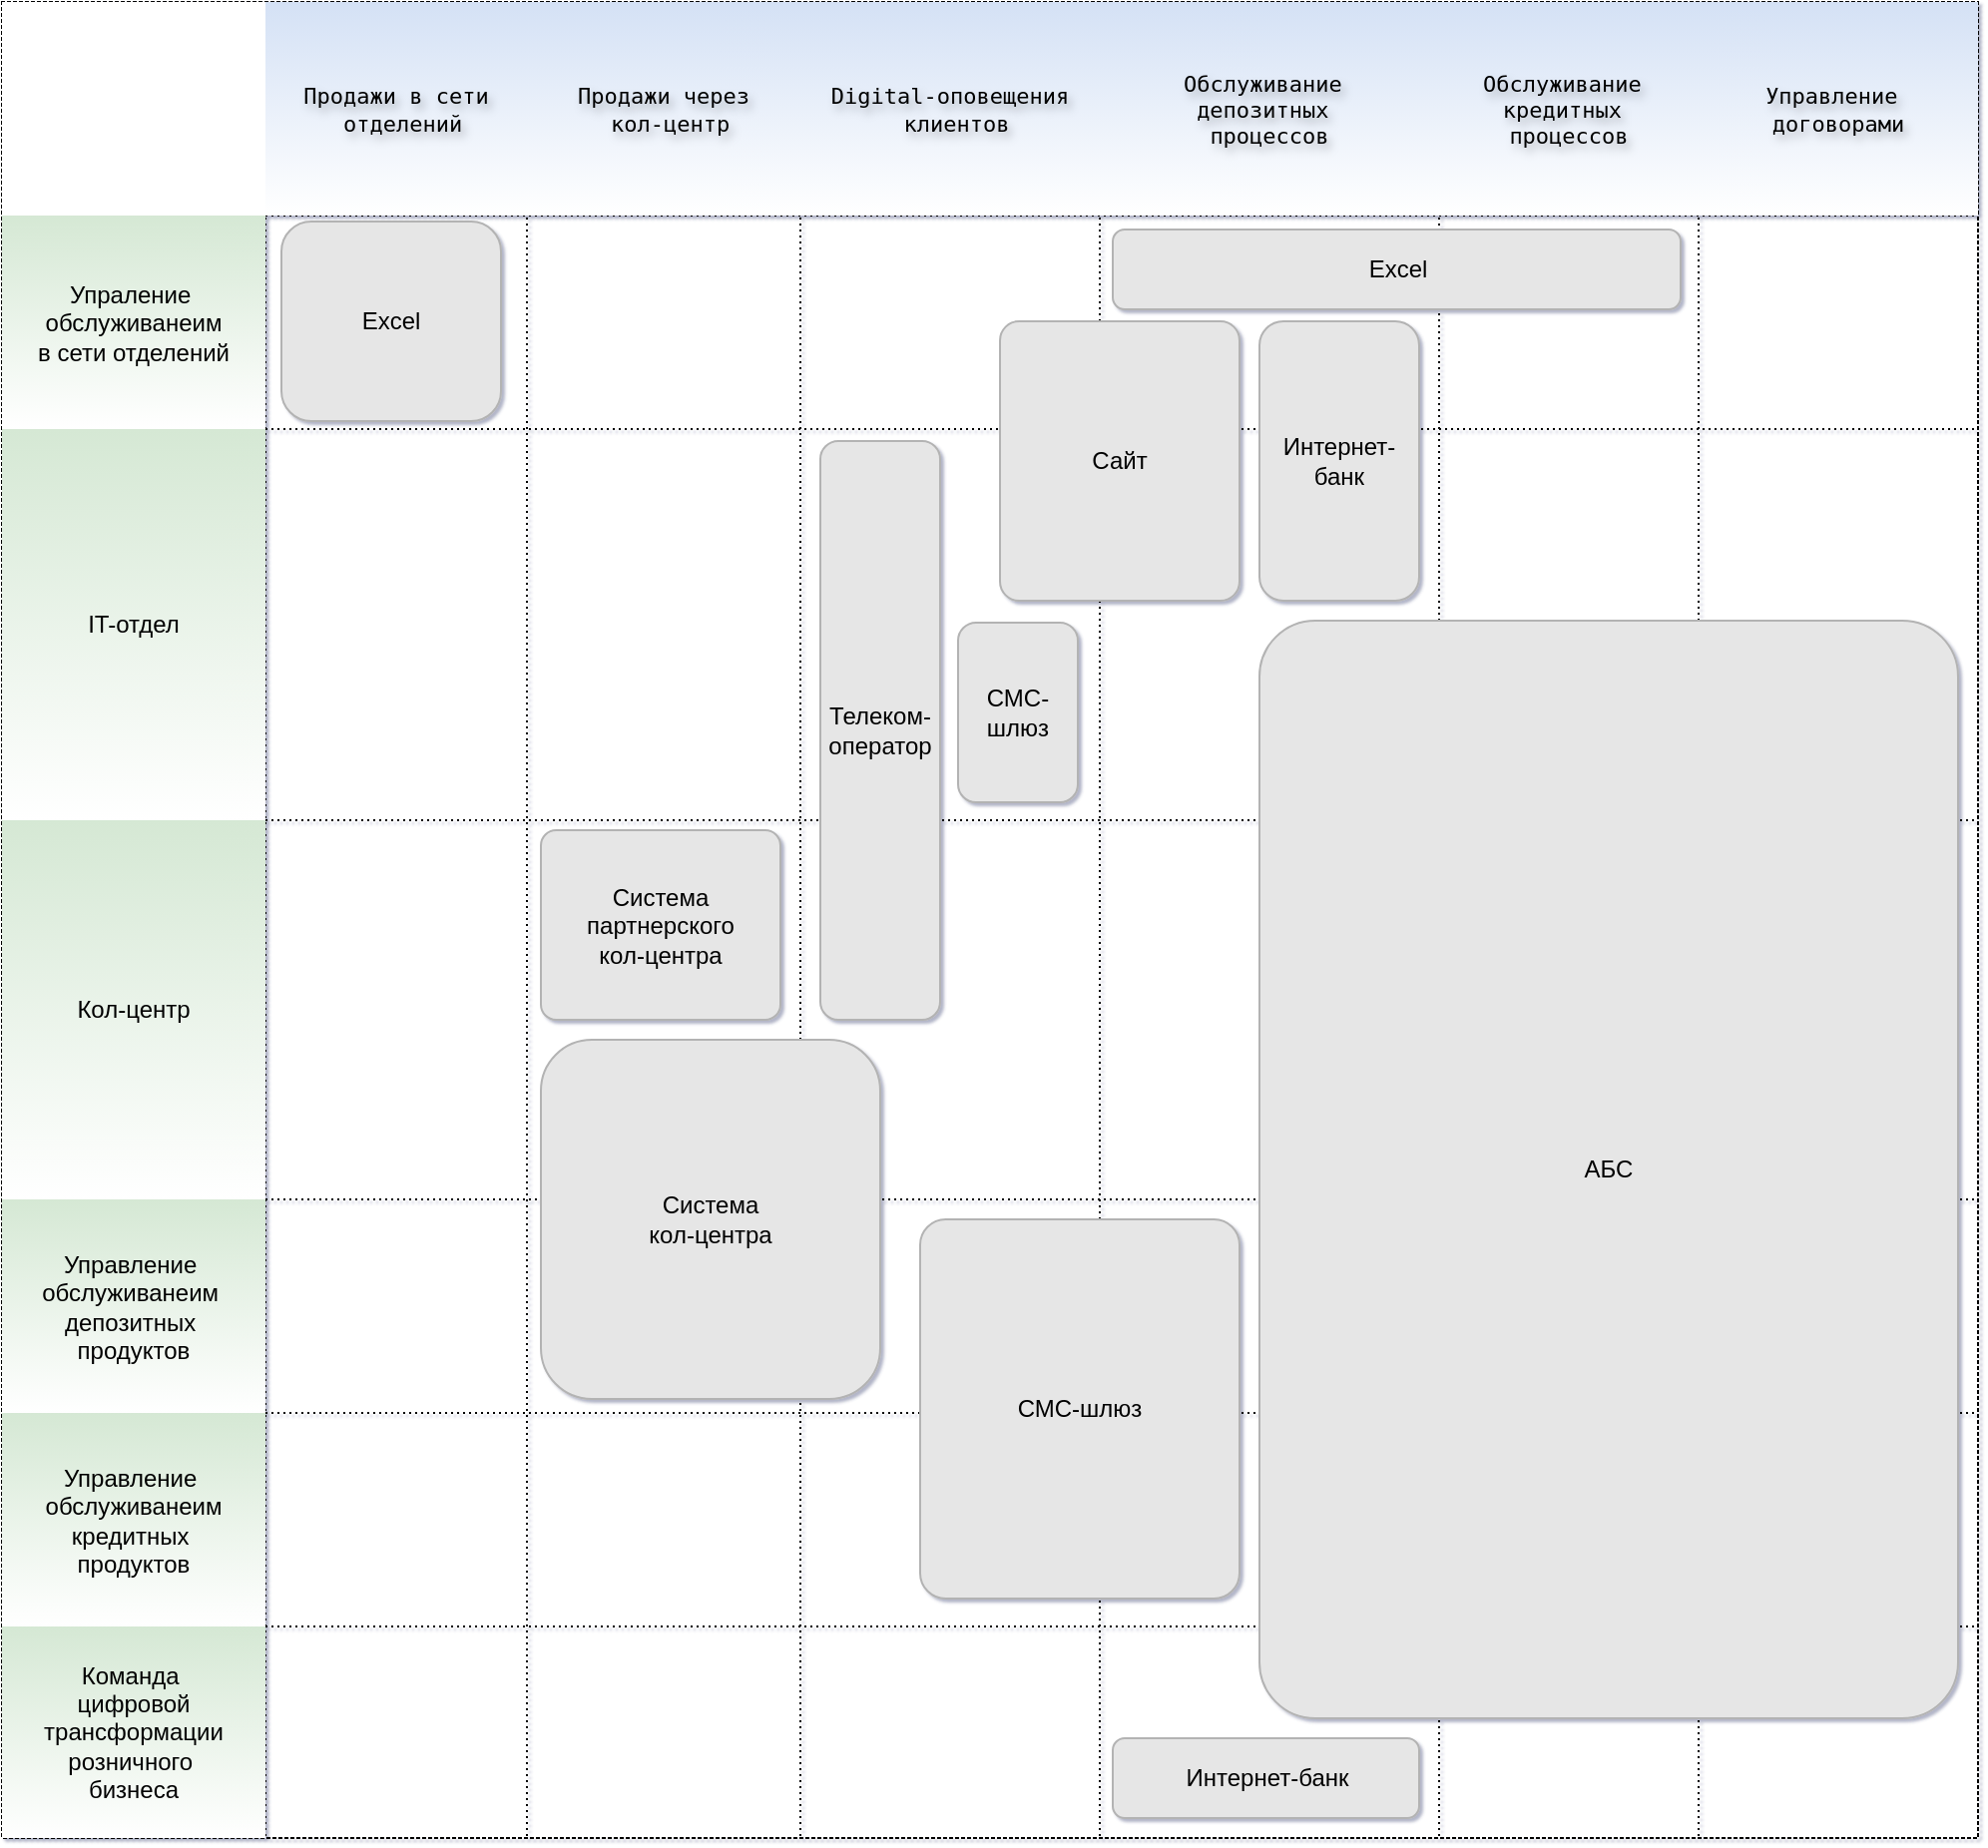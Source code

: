 <mxfile version="25.0.2">
  <diagram id="07fea595-8f29-1299-0266-81d95cde20df" name="Page-1">
    <mxGraphModel dx="1651" dy="1075" grid="1" gridSize="10" guides="1" tooltips="1" connect="1" arrows="1" fold="1" page="1" pageScale="1" pageWidth="1169" pageHeight="827" background="#ffffff" math="0" shadow="1">
      <root>
        <mxCell id="0" />
        <mxCell id="1" parent="0" />
        <mxCell id="INlRNpMojcSo_MdftsWk-314" value="" style="shape=table;startSize=0;container=1;collapsible=0;childLayout=tableLayout;strokeColor=inherit;align=center;verticalAlign=middle;fontFamily=Helvetica;fontSize=11;fontColor=default;fontStyle=0;fillColor=none;gradientColor=#FFFFFF;dashed=1;dashPattern=1 2;textShadow=1;" vertex="1" parent="1">
          <mxGeometry x="70" y="60" width="990" height="920" as="geometry" />
        </mxCell>
        <mxCell id="INlRNpMojcSo_MdftsWk-364" value="" style="shape=tableRow;horizontal=0;startSize=0;swimlaneHead=0;swimlaneBody=0;strokeColor=inherit;top=0;left=0;bottom=0;right=0;collapsible=0;dropTarget=0;fillColor=#D4E1F5;points=[[0,0.5],[1,0.5]];portConstraint=eastwest;align=center;verticalAlign=middle;fontFamily=Helvetica;fontSize=12;fontColor=default;fontStyle=0;gradientColor=#FFFFFF;" vertex="1" parent="INlRNpMojcSo_MdftsWk-314">
          <mxGeometry width="990" height="107" as="geometry" />
        </mxCell>
        <mxCell id="INlRNpMojcSo_MdftsWk-365" value="" style="shape=partialRectangle;html=1;whiteSpace=wrap;connectable=0;strokeColor=inherit;overflow=hidden;fillColor=default;top=0;left=0;bottom=0;right=0;pointerEvents=1;align=center;verticalAlign=middle;fontFamily=Helvetica;fontSize=12;fontColor=default;fontStyle=0;dashed=1;dashPattern=1 2;" vertex="1" parent="INlRNpMojcSo_MdftsWk-364">
          <mxGeometry width="132" height="107" as="geometry">
            <mxRectangle width="132" height="107" as="alternateBounds" />
          </mxGeometry>
        </mxCell>
        <mxCell id="INlRNpMojcSo_MdftsWk-366" value="&lt;div&gt;&lt;pre style=&quot;font-family: &amp;quot;JetBrains Mono Light&amp;quot;, monospace;&quot;&gt;Продажи в сети&lt;br&gt; отделений&lt;/pre&gt;&lt;/div&gt;" style="shape=partialRectangle;html=1;whiteSpace=wrap;connectable=0;strokeColor=default;overflow=hidden;fillColor=none;top=0;left=0;bottom=0;right=0;pointerEvents=1;align=center;verticalAlign=middle;fontFamily=Helvetica;fontSize=11;fontColor=default;fontStyle=0;labelBackgroundColor=none;labelBorderColor=none;textShadow=1;" vertex="1" parent="INlRNpMojcSo_MdftsWk-364">
          <mxGeometry x="132" width="131" height="107" as="geometry">
            <mxRectangle width="131" height="107" as="alternateBounds" />
          </mxGeometry>
        </mxCell>
        <mxCell id="INlRNpMojcSo_MdftsWk-367" value="&lt;div&gt;&lt;pre style=&quot;font-family: &amp;quot;JetBrains Mono Light&amp;quot;, monospace;&quot;&gt;Продажи через&lt;br&gt; кол-центр&lt;/pre&gt;&lt;/div&gt;" style="shape=partialRectangle;html=1;whiteSpace=wrap;connectable=0;strokeColor=default;overflow=hidden;fillColor=none;top=0;left=0;bottom=0;right=0;pointerEvents=1;align=center;verticalAlign=middle;fontFamily=Helvetica;fontSize=11;fontColor=default;fontStyle=0;textShadow=1;labelBorderColor=none;labelBackgroundColor=none;" vertex="1" parent="INlRNpMojcSo_MdftsWk-364">
          <mxGeometry x="263" width="137" height="107" as="geometry">
            <mxRectangle width="137" height="107" as="alternateBounds" />
          </mxGeometry>
        </mxCell>
        <mxCell id="INlRNpMojcSo_MdftsWk-368" value="&lt;div style=&quot;&quot;&gt;&lt;pre style=&quot;font-family: &amp;quot;JetBrains Mono Light&amp;quot;, monospace;&quot;&gt;Digital-оповещения&lt;br&gt; клиентов&lt;/pre&gt;&lt;/div&gt;" style="shape=partialRectangle;html=1;whiteSpace=wrap;connectable=0;strokeColor=default;overflow=hidden;fillColor=none;top=0;left=0;bottom=0;right=0;pointerEvents=1;align=center;verticalAlign=middle;fontFamily=Helvetica;fontSize=11;fontColor=default;fontStyle=0;labelBackgroundColor=none;textShadow=1;" vertex="1" parent="INlRNpMojcSo_MdftsWk-364">
          <mxGeometry x="400" width="150" height="107" as="geometry">
            <mxRectangle width="150" height="107" as="alternateBounds" />
          </mxGeometry>
        </mxCell>
        <mxCell id="INlRNpMojcSo_MdftsWk-369" value="&lt;div&gt;&lt;pre style=&quot;font-family: &amp;quot;JetBrains Mono Light&amp;quot;, monospace;&quot;&gt;Обслуживание &lt;br&gt;депозитных &lt;br&gt;процессов&lt;/pre&gt;&lt;/div&gt;" style="shape=partialRectangle;html=1;whiteSpace=wrap;connectable=0;strokeColor=default;overflow=hidden;fillColor=none;top=0;left=0;bottom=0;right=0;pointerEvents=1;align=center;verticalAlign=middle;fontFamily=Helvetica;fontSize=11;fontColor=default;fontStyle=0;labelBackgroundColor=none;textShadow=1;" vertex="1" parent="INlRNpMojcSo_MdftsWk-364">
          <mxGeometry x="550" width="170" height="107" as="geometry">
            <mxRectangle width="170" height="107" as="alternateBounds" />
          </mxGeometry>
        </mxCell>
        <mxCell id="INlRNpMojcSo_MdftsWk-370" value="&lt;div style=&quot;&quot;&gt;&lt;pre style=&quot;font-family: &amp;quot;JetBrains Mono Light&amp;quot;, monospace;&quot;&gt;Обслуживание &lt;br&gt;кредитных &lt;br&gt;процессов&lt;/pre&gt;&lt;/div&gt;" style="shape=partialRectangle;html=1;whiteSpace=wrap;connectable=0;strokeColor=default;overflow=hidden;fillColor=none;top=0;left=0;bottom=0;right=0;pointerEvents=1;align=center;verticalAlign=middle;fontFamily=Helvetica;fontSize=11;fontColor=default;fontStyle=0;textShadow=1;labelBackgroundColor=none;" vertex="1" parent="INlRNpMojcSo_MdftsWk-364">
          <mxGeometry x="720" width="130" height="107" as="geometry">
            <mxRectangle width="130" height="107" as="alternateBounds" />
          </mxGeometry>
        </mxCell>
        <mxCell id="INlRNpMojcSo_MdftsWk-372" value="&lt;div style=&quot;&quot;&gt;&lt;pre style=&quot;font-family: &amp;quot;JetBrains Mono Light&amp;quot;, monospace;&quot;&gt;Управление &lt;br&gt;договорами&lt;/pre&gt;&lt;/div&gt;" style="shape=partialRectangle;html=1;whiteSpace=wrap;connectable=0;strokeColor=default;overflow=hidden;fillColor=none;top=0;left=0;bottom=0;right=0;pointerEvents=1;align=center;verticalAlign=middle;fontFamily=Helvetica;fontSize=11;fontColor=default;fontStyle=0;textShadow=1;labelBackgroundColor=none;" vertex="1" parent="INlRNpMojcSo_MdftsWk-364">
          <mxGeometry x="850" width="140" height="107" as="geometry">
            <mxRectangle width="140" height="107" as="alternateBounds" />
          </mxGeometry>
        </mxCell>
        <mxCell id="INlRNpMojcSo_MdftsWk-357" value="" style="shape=tableRow;horizontal=0;startSize=0;swimlaneHead=0;swimlaneBody=0;strokeColor=inherit;top=0;left=0;bottom=0;right=0;collapsible=0;dropTarget=0;fillColor=none;points=[[0,0.5],[1,0.5]];portConstraint=eastwest;align=center;verticalAlign=middle;fontFamily=Helvetica;fontSize=12;fontColor=default;fontStyle=0;" vertex="1" parent="INlRNpMojcSo_MdftsWk-314">
          <mxGeometry y="107" width="990" height="107" as="geometry" />
        </mxCell>
        <mxCell id="INlRNpMojcSo_MdftsWk-358" value="Упраление&amp;nbsp;&lt;br&gt;обслуживанеим&lt;br&gt;в сети отделений" style="shape=partialRectangle;html=1;whiteSpace=wrap;connectable=0;strokeColor=inherit;overflow=hidden;fillColor=#D5E8D4;top=0;left=0;bottom=0;right=0;pointerEvents=1;align=center;verticalAlign=middle;fontFamily=Helvetica;fontSize=12;fontColor=default;fontStyle=0;dashed=1;dashPattern=1 2;gradientColor=#FFFFFF;" vertex="1" parent="INlRNpMojcSo_MdftsWk-357">
          <mxGeometry width="132" height="107" as="geometry">
            <mxRectangle width="132" height="107" as="alternateBounds" />
          </mxGeometry>
        </mxCell>
        <mxCell id="INlRNpMojcSo_MdftsWk-359" value="" style="shape=partialRectangle;html=1;whiteSpace=wrap;connectable=0;strokeColor=inherit;overflow=hidden;fillColor=none;top=0;left=0;bottom=0;right=0;pointerEvents=1;align=center;verticalAlign=middle;fontFamily=Helvetica;fontSize=12;fontColor=default;fontStyle=0;dashed=1;dashPattern=1 2;" vertex="1" parent="INlRNpMojcSo_MdftsWk-357">
          <mxGeometry x="132" width="131" height="107" as="geometry">
            <mxRectangle width="131" height="107" as="alternateBounds" />
          </mxGeometry>
        </mxCell>
        <mxCell id="INlRNpMojcSo_MdftsWk-360" value="" style="shape=partialRectangle;html=1;whiteSpace=wrap;connectable=0;strokeColor=inherit;overflow=hidden;fillColor=none;top=0;left=0;bottom=0;right=0;pointerEvents=1;align=center;verticalAlign=middle;fontFamily=Helvetica;fontSize=12;fontColor=default;fontStyle=0;dashed=1;dashPattern=1 2;" vertex="1" parent="INlRNpMojcSo_MdftsWk-357">
          <mxGeometry x="263" width="137" height="107" as="geometry">
            <mxRectangle width="137" height="107" as="alternateBounds" />
          </mxGeometry>
        </mxCell>
        <mxCell id="INlRNpMojcSo_MdftsWk-361" value="" style="shape=partialRectangle;html=1;whiteSpace=wrap;connectable=0;strokeColor=inherit;overflow=hidden;fillColor=none;top=0;left=0;bottom=0;right=0;pointerEvents=1;align=center;verticalAlign=middle;fontFamily=Helvetica;fontSize=12;fontColor=default;fontStyle=0;dashed=1;dashPattern=1 2;" vertex="1" parent="INlRNpMojcSo_MdftsWk-357">
          <mxGeometry x="400" width="150" height="107" as="geometry">
            <mxRectangle width="150" height="107" as="alternateBounds" />
          </mxGeometry>
        </mxCell>
        <mxCell id="INlRNpMojcSo_MdftsWk-362" value="" style="shape=partialRectangle;html=1;whiteSpace=wrap;connectable=0;strokeColor=inherit;overflow=hidden;fillColor=none;top=0;left=0;bottom=0;right=0;pointerEvents=1;align=center;verticalAlign=middle;fontFamily=Helvetica;fontSize=12;fontColor=default;fontStyle=0;dashed=1;dashPattern=1 2;" vertex="1" parent="INlRNpMojcSo_MdftsWk-357">
          <mxGeometry x="550" width="170" height="107" as="geometry">
            <mxRectangle width="170" height="107" as="alternateBounds" />
          </mxGeometry>
        </mxCell>
        <mxCell id="INlRNpMojcSo_MdftsWk-363" value="" style="shape=partialRectangle;html=1;whiteSpace=wrap;connectable=0;strokeColor=inherit;overflow=hidden;fillColor=none;top=0;left=0;bottom=0;right=0;pointerEvents=1;align=center;verticalAlign=middle;fontFamily=Helvetica;fontSize=12;fontColor=default;fontStyle=0;dashed=1;dashPattern=1 2;" vertex="1" parent="INlRNpMojcSo_MdftsWk-357">
          <mxGeometry x="720" width="130" height="107" as="geometry">
            <mxRectangle width="130" height="107" as="alternateBounds" />
          </mxGeometry>
        </mxCell>
        <mxCell id="INlRNpMojcSo_MdftsWk-373" style="shape=partialRectangle;html=1;whiteSpace=wrap;connectable=0;strokeColor=inherit;overflow=hidden;fillColor=none;top=0;left=0;bottom=0;right=0;pointerEvents=1;align=center;verticalAlign=middle;fontFamily=Helvetica;fontSize=12;fontColor=default;fontStyle=0;dashed=1;dashPattern=1 2;" vertex="1" parent="INlRNpMojcSo_MdftsWk-357">
          <mxGeometry x="850" width="140" height="107" as="geometry">
            <mxRectangle width="140" height="107" as="alternateBounds" />
          </mxGeometry>
        </mxCell>
        <mxCell id="INlRNpMojcSo_MdftsWk-315" value="" style="shape=tableRow;horizontal=0;startSize=0;swimlaneHead=0;swimlaneBody=0;strokeColor=inherit;top=0;left=0;bottom=0;right=0;collapsible=0;dropTarget=0;fillColor=none;points=[[0,0.5],[1,0.5]];portConstraint=eastwest;align=center;verticalAlign=middle;fontFamily=Helvetica;fontSize=12;fontColor=default;fontStyle=0;dashed=1;dashPattern=1 2;" vertex="1" parent="INlRNpMojcSo_MdftsWk-314">
          <mxGeometry y="214" width="990" height="196" as="geometry" />
        </mxCell>
        <mxCell id="INlRNpMojcSo_MdftsWk-316" value="IT-отдел" style="shape=partialRectangle;html=1;whiteSpace=wrap;connectable=0;strokeColor=inherit;overflow=hidden;fillColor=#D5E8D4;top=0;left=0;bottom=0;right=0;pointerEvents=1;align=center;verticalAlign=middle;fontFamily=Helvetica;fontSize=12;fontColor=default;fontStyle=0;dashed=1;dashPattern=1 2;gradientColor=#FFFFFF;" vertex="1" parent="INlRNpMojcSo_MdftsWk-315">
          <mxGeometry width="132" height="196" as="geometry">
            <mxRectangle width="132" height="196" as="alternateBounds" />
          </mxGeometry>
        </mxCell>
        <mxCell id="INlRNpMojcSo_MdftsWk-317" value="" style="shape=partialRectangle;html=1;whiteSpace=wrap;connectable=0;strokeColor=inherit;overflow=hidden;fillColor=none;top=0;left=0;bottom=0;right=0;pointerEvents=1;align=center;verticalAlign=middle;fontFamily=Helvetica;fontSize=12;fontColor=default;fontStyle=0;dashed=1;dashPattern=1 2;" vertex="1" parent="INlRNpMojcSo_MdftsWk-315">
          <mxGeometry x="132" width="131" height="196" as="geometry">
            <mxRectangle width="131" height="196" as="alternateBounds" />
          </mxGeometry>
        </mxCell>
        <mxCell id="INlRNpMojcSo_MdftsWk-318" value="" style="shape=partialRectangle;html=1;whiteSpace=wrap;connectable=0;strokeColor=inherit;overflow=hidden;fillColor=none;top=0;left=0;bottom=0;right=0;pointerEvents=1;align=center;verticalAlign=middle;fontFamily=Helvetica;fontSize=12;fontColor=default;fontStyle=0;dashed=1;dashPattern=1 2;" vertex="1" parent="INlRNpMojcSo_MdftsWk-315">
          <mxGeometry x="263" width="137" height="196" as="geometry">
            <mxRectangle width="137" height="196" as="alternateBounds" />
          </mxGeometry>
        </mxCell>
        <mxCell id="INlRNpMojcSo_MdftsWk-319" value="" style="shape=partialRectangle;html=1;whiteSpace=wrap;connectable=0;strokeColor=inherit;overflow=hidden;fillColor=none;top=0;left=0;bottom=0;right=0;pointerEvents=1;align=center;verticalAlign=middle;fontFamily=Helvetica;fontSize=12;fontColor=default;fontStyle=0;dashed=1;dashPattern=1 2;" vertex="1" parent="INlRNpMojcSo_MdftsWk-315">
          <mxGeometry x="400" width="150" height="196" as="geometry">
            <mxRectangle width="150" height="196" as="alternateBounds" />
          </mxGeometry>
        </mxCell>
        <mxCell id="INlRNpMojcSo_MdftsWk-320" value="" style="shape=partialRectangle;html=1;whiteSpace=wrap;connectable=0;strokeColor=inherit;overflow=hidden;fillColor=none;top=0;left=0;bottom=0;right=0;pointerEvents=1;align=center;verticalAlign=middle;fontFamily=Helvetica;fontSize=12;fontColor=default;fontStyle=0;dashed=1;dashPattern=1 2;" vertex="1" parent="INlRNpMojcSo_MdftsWk-315">
          <mxGeometry x="550" width="170" height="196" as="geometry">
            <mxRectangle width="170" height="196" as="alternateBounds" />
          </mxGeometry>
        </mxCell>
        <mxCell id="INlRNpMojcSo_MdftsWk-321" value="" style="shape=partialRectangle;html=1;whiteSpace=wrap;connectable=0;strokeColor=inherit;overflow=hidden;fillColor=none;top=0;left=0;bottom=0;right=0;pointerEvents=1;align=center;verticalAlign=middle;fontFamily=Helvetica;fontSize=12;fontColor=default;fontStyle=0;dashed=1;dashPattern=1 2;" vertex="1" parent="INlRNpMojcSo_MdftsWk-315">
          <mxGeometry x="720" width="130" height="196" as="geometry">
            <mxRectangle width="130" height="196" as="alternateBounds" />
          </mxGeometry>
        </mxCell>
        <mxCell id="INlRNpMojcSo_MdftsWk-374" style="shape=partialRectangle;html=1;whiteSpace=wrap;connectable=0;strokeColor=inherit;overflow=hidden;fillColor=none;top=0;left=0;bottom=0;right=0;pointerEvents=1;align=center;verticalAlign=middle;fontFamily=Helvetica;fontSize=12;fontColor=default;fontStyle=0;dashed=1;dashPattern=1 2;" vertex="1" parent="INlRNpMojcSo_MdftsWk-315">
          <mxGeometry x="850" width="140" height="196" as="geometry">
            <mxRectangle width="140" height="196" as="alternateBounds" />
          </mxGeometry>
        </mxCell>
        <mxCell id="INlRNpMojcSo_MdftsWk-322" value="" style="shape=tableRow;horizontal=0;startSize=0;swimlaneHead=0;swimlaneBody=0;strokeColor=inherit;top=0;left=0;bottom=0;right=0;collapsible=0;dropTarget=0;fillColor=none;points=[[0,0.5],[1,0.5]];portConstraint=eastwest;align=center;verticalAlign=middle;fontFamily=Helvetica;fontSize=12;fontColor=default;fontStyle=0;dashed=1;dashPattern=1 2;" vertex="1" parent="INlRNpMojcSo_MdftsWk-314">
          <mxGeometry y="410" width="990" height="190" as="geometry" />
        </mxCell>
        <mxCell id="INlRNpMojcSo_MdftsWk-323" value="Кол-центр" style="shape=partialRectangle;html=1;whiteSpace=wrap;connectable=0;strokeColor=inherit;overflow=hidden;fillColor=#D5E8D4;top=0;left=0;bottom=0;right=0;pointerEvents=1;align=center;verticalAlign=middle;fontFamily=Helvetica;fontSize=12;fontColor=default;fontStyle=0;dashed=1;dashPattern=1 2;gradientColor=#FFFFFF;" vertex="1" parent="INlRNpMojcSo_MdftsWk-322">
          <mxGeometry width="132" height="190" as="geometry">
            <mxRectangle width="132" height="190" as="alternateBounds" />
          </mxGeometry>
        </mxCell>
        <mxCell id="INlRNpMojcSo_MdftsWk-324" value="" style="shape=partialRectangle;html=1;whiteSpace=wrap;connectable=0;strokeColor=inherit;overflow=hidden;fillColor=none;top=0;left=0;bottom=0;right=0;pointerEvents=1;align=center;verticalAlign=middle;fontFamily=Helvetica;fontSize=12;fontColor=default;fontStyle=0;dashed=1;dashPattern=1 2;" vertex="1" parent="INlRNpMojcSo_MdftsWk-322">
          <mxGeometry x="132" width="131" height="190" as="geometry">
            <mxRectangle width="131" height="190" as="alternateBounds" />
          </mxGeometry>
        </mxCell>
        <mxCell id="INlRNpMojcSo_MdftsWk-325" value="" style="shape=partialRectangle;html=1;whiteSpace=wrap;connectable=0;strokeColor=inherit;overflow=hidden;fillColor=none;top=0;left=0;bottom=0;right=0;pointerEvents=1;align=center;verticalAlign=middle;fontFamily=Helvetica;fontSize=12;fontColor=default;fontStyle=0;dashed=1;dashPattern=1 2;" vertex="1" parent="INlRNpMojcSo_MdftsWk-322">
          <mxGeometry x="263" width="137" height="190" as="geometry">
            <mxRectangle width="137" height="190" as="alternateBounds" />
          </mxGeometry>
        </mxCell>
        <mxCell id="INlRNpMojcSo_MdftsWk-326" value="" style="shape=partialRectangle;html=1;whiteSpace=wrap;connectable=0;strokeColor=inherit;overflow=hidden;fillColor=none;top=0;left=0;bottom=0;right=0;pointerEvents=1;align=center;verticalAlign=middle;fontFamily=Helvetica;fontSize=12;fontColor=default;fontStyle=0;dashed=1;dashPattern=1 2;" vertex="1" parent="INlRNpMojcSo_MdftsWk-322">
          <mxGeometry x="400" width="150" height="190" as="geometry">
            <mxRectangle width="150" height="190" as="alternateBounds" />
          </mxGeometry>
        </mxCell>
        <mxCell id="INlRNpMojcSo_MdftsWk-327" value="" style="shape=partialRectangle;html=1;whiteSpace=wrap;connectable=0;strokeColor=inherit;overflow=hidden;fillColor=none;top=0;left=0;bottom=0;right=0;pointerEvents=1;align=center;verticalAlign=middle;fontFamily=Helvetica;fontSize=12;fontColor=default;fontStyle=0;dashed=1;dashPattern=1 2;" vertex="1" parent="INlRNpMojcSo_MdftsWk-322">
          <mxGeometry x="550" width="170" height="190" as="geometry">
            <mxRectangle width="170" height="190" as="alternateBounds" />
          </mxGeometry>
        </mxCell>
        <mxCell id="INlRNpMojcSo_MdftsWk-328" value="" style="shape=partialRectangle;html=1;whiteSpace=wrap;connectable=0;strokeColor=inherit;overflow=hidden;fillColor=none;top=0;left=0;bottom=0;right=0;pointerEvents=1;align=center;verticalAlign=middle;fontFamily=Helvetica;fontSize=12;fontColor=default;fontStyle=0;dashed=1;dashPattern=1 2;" vertex="1" parent="INlRNpMojcSo_MdftsWk-322">
          <mxGeometry x="720" width="130" height="190" as="geometry">
            <mxRectangle width="130" height="190" as="alternateBounds" />
          </mxGeometry>
        </mxCell>
        <mxCell id="INlRNpMojcSo_MdftsWk-375" style="shape=partialRectangle;html=1;whiteSpace=wrap;connectable=0;strokeColor=inherit;overflow=hidden;fillColor=none;top=0;left=0;bottom=0;right=0;pointerEvents=1;align=center;verticalAlign=middle;fontFamily=Helvetica;fontSize=12;fontColor=default;fontStyle=0;dashed=1;dashPattern=1 2;" vertex="1" parent="INlRNpMojcSo_MdftsWk-322">
          <mxGeometry x="850" width="140" height="190" as="geometry">
            <mxRectangle width="140" height="190" as="alternateBounds" />
          </mxGeometry>
        </mxCell>
        <mxCell id="INlRNpMojcSo_MdftsWk-329" value="" style="shape=tableRow;horizontal=0;startSize=0;swimlaneHead=0;swimlaneBody=0;strokeColor=inherit;top=0;left=0;bottom=0;right=0;collapsible=0;dropTarget=0;fillColor=none;points=[[0,0.5],[1,0.5]];portConstraint=eastwest;align=center;verticalAlign=middle;fontFamily=Helvetica;fontSize=12;fontColor=default;fontStyle=0;dashed=1;dashPattern=1 2;" vertex="1" parent="INlRNpMojcSo_MdftsWk-314">
          <mxGeometry y="600" width="990" height="107" as="geometry" />
        </mxCell>
        <mxCell id="INlRNpMojcSo_MdftsWk-330" value="Управление&amp;nbsp;&lt;br&gt;обслуживанеим&amp;nbsp;&lt;br&gt;депозитных&amp;nbsp;&lt;br&gt;продуктов" style="shape=partialRectangle;html=1;whiteSpace=wrap;connectable=0;strokeColor=inherit;overflow=hidden;fillColor=#D5E8D4;top=0;left=0;bottom=0;right=0;pointerEvents=1;align=center;verticalAlign=middle;fontFamily=Helvetica;fontSize=12;fontColor=default;fontStyle=0;dashed=1;dashPattern=1 2;gradientColor=#FFFFFF;" vertex="1" parent="INlRNpMojcSo_MdftsWk-329">
          <mxGeometry width="132" height="107" as="geometry">
            <mxRectangle width="132" height="107" as="alternateBounds" />
          </mxGeometry>
        </mxCell>
        <mxCell id="INlRNpMojcSo_MdftsWk-331" value="" style="shape=partialRectangle;html=1;whiteSpace=wrap;connectable=0;strokeColor=inherit;overflow=hidden;fillColor=none;top=0;left=0;bottom=0;right=0;pointerEvents=1;align=center;verticalAlign=middle;fontFamily=Helvetica;fontSize=12;fontColor=default;fontStyle=0;dashed=1;dashPattern=1 2;" vertex="1" parent="INlRNpMojcSo_MdftsWk-329">
          <mxGeometry x="132" width="131" height="107" as="geometry">
            <mxRectangle width="131" height="107" as="alternateBounds" />
          </mxGeometry>
        </mxCell>
        <mxCell id="INlRNpMojcSo_MdftsWk-332" value="" style="shape=partialRectangle;html=1;whiteSpace=wrap;connectable=0;strokeColor=inherit;overflow=hidden;fillColor=none;top=0;left=0;bottom=0;right=0;pointerEvents=1;align=center;verticalAlign=middle;fontFamily=Helvetica;fontSize=12;fontColor=default;fontStyle=0;dashed=1;dashPattern=1 2;" vertex="1" parent="INlRNpMojcSo_MdftsWk-329">
          <mxGeometry x="263" width="137" height="107" as="geometry">
            <mxRectangle width="137" height="107" as="alternateBounds" />
          </mxGeometry>
        </mxCell>
        <mxCell id="INlRNpMojcSo_MdftsWk-333" value="" style="shape=partialRectangle;html=1;whiteSpace=wrap;connectable=0;strokeColor=inherit;overflow=hidden;fillColor=none;top=0;left=0;bottom=0;right=0;pointerEvents=1;align=center;verticalAlign=middle;fontFamily=Helvetica;fontSize=12;fontColor=default;fontStyle=0;dashed=1;dashPattern=1 2;" vertex="1" parent="INlRNpMojcSo_MdftsWk-329">
          <mxGeometry x="400" width="150" height="107" as="geometry">
            <mxRectangle width="150" height="107" as="alternateBounds" />
          </mxGeometry>
        </mxCell>
        <mxCell id="INlRNpMojcSo_MdftsWk-334" value="" style="shape=partialRectangle;html=1;whiteSpace=wrap;connectable=0;strokeColor=inherit;overflow=hidden;fillColor=none;top=0;left=0;bottom=0;right=0;pointerEvents=1;align=center;verticalAlign=middle;fontFamily=Helvetica;fontSize=12;fontColor=default;fontStyle=0;dashed=1;dashPattern=1 2;" vertex="1" parent="INlRNpMojcSo_MdftsWk-329">
          <mxGeometry x="550" width="170" height="107" as="geometry">
            <mxRectangle width="170" height="107" as="alternateBounds" />
          </mxGeometry>
        </mxCell>
        <mxCell id="INlRNpMojcSo_MdftsWk-335" value="" style="shape=partialRectangle;html=1;whiteSpace=wrap;connectable=0;strokeColor=inherit;overflow=hidden;fillColor=none;top=0;left=0;bottom=0;right=0;pointerEvents=1;align=center;verticalAlign=middle;fontFamily=Helvetica;fontSize=12;fontColor=default;fontStyle=0;dashed=1;dashPattern=1 2;" vertex="1" parent="INlRNpMojcSo_MdftsWk-329">
          <mxGeometry x="720" width="130" height="107" as="geometry">
            <mxRectangle width="130" height="107" as="alternateBounds" />
          </mxGeometry>
        </mxCell>
        <mxCell id="INlRNpMojcSo_MdftsWk-376" style="shape=partialRectangle;html=1;whiteSpace=wrap;connectable=0;strokeColor=inherit;overflow=hidden;fillColor=none;top=0;left=0;bottom=0;right=0;pointerEvents=1;align=center;verticalAlign=middle;fontFamily=Helvetica;fontSize=12;fontColor=default;fontStyle=0;dashed=1;dashPattern=1 2;" vertex="1" parent="INlRNpMojcSo_MdftsWk-329">
          <mxGeometry x="850" width="140" height="107" as="geometry">
            <mxRectangle width="140" height="107" as="alternateBounds" />
          </mxGeometry>
        </mxCell>
        <mxCell id="INlRNpMojcSo_MdftsWk-336" value="" style="shape=tableRow;horizontal=0;startSize=0;swimlaneHead=0;swimlaneBody=0;strokeColor=inherit;top=0;left=0;bottom=0;right=0;collapsible=0;dropTarget=0;fillColor=none;points=[[0,0.5],[1,0.5]];portConstraint=eastwest;align=center;verticalAlign=middle;fontFamily=Helvetica;fontSize=12;fontColor=default;fontStyle=0;dashed=1;dashPattern=1 2;" vertex="1" parent="INlRNpMojcSo_MdftsWk-314">
          <mxGeometry y="707" width="990" height="107" as="geometry" />
        </mxCell>
        <mxCell id="INlRNpMojcSo_MdftsWk-337" value="Управление&amp;nbsp;&lt;br&gt;обслуживанеим&lt;br&gt;кредитных&amp;nbsp;&lt;br&gt;продуктов" style="shape=partialRectangle;html=1;whiteSpace=wrap;connectable=0;strokeColor=inherit;overflow=hidden;fillColor=#D5E8D4;top=0;left=0;bottom=0;right=0;pointerEvents=1;align=center;verticalAlign=middle;fontFamily=Helvetica;fontSize=12;fontColor=default;fontStyle=0;dashed=1;dashPattern=1 2;gradientColor=#FFFFFF;" vertex="1" parent="INlRNpMojcSo_MdftsWk-336">
          <mxGeometry width="132" height="107" as="geometry">
            <mxRectangle width="132" height="107" as="alternateBounds" />
          </mxGeometry>
        </mxCell>
        <mxCell id="INlRNpMojcSo_MdftsWk-338" value="" style="shape=partialRectangle;html=1;whiteSpace=wrap;connectable=0;strokeColor=inherit;overflow=hidden;fillColor=none;top=0;left=0;bottom=0;right=0;pointerEvents=1;align=center;verticalAlign=middle;fontFamily=Helvetica;fontSize=12;fontColor=default;fontStyle=0;dashed=1;dashPattern=1 2;" vertex="1" parent="INlRNpMojcSo_MdftsWk-336">
          <mxGeometry x="132" width="131" height="107" as="geometry">
            <mxRectangle width="131" height="107" as="alternateBounds" />
          </mxGeometry>
        </mxCell>
        <mxCell id="INlRNpMojcSo_MdftsWk-339" value="" style="shape=partialRectangle;html=1;whiteSpace=wrap;connectable=0;strokeColor=inherit;overflow=hidden;fillColor=none;top=0;left=0;bottom=0;right=0;pointerEvents=1;align=center;verticalAlign=middle;fontFamily=Helvetica;fontSize=12;fontColor=default;fontStyle=0;dashed=1;dashPattern=1 2;" vertex="1" parent="INlRNpMojcSo_MdftsWk-336">
          <mxGeometry x="263" width="137" height="107" as="geometry">
            <mxRectangle width="137" height="107" as="alternateBounds" />
          </mxGeometry>
        </mxCell>
        <mxCell id="INlRNpMojcSo_MdftsWk-340" value="" style="shape=partialRectangle;html=1;whiteSpace=wrap;connectable=0;strokeColor=inherit;overflow=hidden;fillColor=none;top=0;left=0;bottom=0;right=0;pointerEvents=1;align=center;verticalAlign=middle;fontFamily=Helvetica;fontSize=12;fontColor=default;fontStyle=0;dashed=1;dashPattern=1 2;" vertex="1" parent="INlRNpMojcSo_MdftsWk-336">
          <mxGeometry x="400" width="150" height="107" as="geometry">
            <mxRectangle width="150" height="107" as="alternateBounds" />
          </mxGeometry>
        </mxCell>
        <mxCell id="INlRNpMojcSo_MdftsWk-341" value="" style="shape=partialRectangle;html=1;whiteSpace=wrap;connectable=0;strokeColor=inherit;overflow=hidden;fillColor=none;top=0;left=0;bottom=0;right=0;pointerEvents=1;align=center;verticalAlign=middle;fontFamily=Helvetica;fontSize=12;fontColor=default;fontStyle=0;dashed=1;dashPattern=1 2;" vertex="1" parent="INlRNpMojcSo_MdftsWk-336">
          <mxGeometry x="550" width="170" height="107" as="geometry">
            <mxRectangle width="170" height="107" as="alternateBounds" />
          </mxGeometry>
        </mxCell>
        <mxCell id="INlRNpMojcSo_MdftsWk-342" value="" style="shape=partialRectangle;html=1;whiteSpace=wrap;connectable=0;strokeColor=inherit;overflow=hidden;fillColor=none;top=0;left=0;bottom=0;right=0;pointerEvents=1;align=center;verticalAlign=middle;fontFamily=Helvetica;fontSize=12;fontColor=default;fontStyle=0;dashed=1;dashPattern=1 2;" vertex="1" parent="INlRNpMojcSo_MdftsWk-336">
          <mxGeometry x="720" width="130" height="107" as="geometry">
            <mxRectangle width="130" height="107" as="alternateBounds" />
          </mxGeometry>
        </mxCell>
        <mxCell id="INlRNpMojcSo_MdftsWk-377" style="shape=partialRectangle;html=1;whiteSpace=wrap;connectable=0;strokeColor=inherit;overflow=hidden;fillColor=none;top=0;left=0;bottom=0;right=0;pointerEvents=1;align=center;verticalAlign=middle;fontFamily=Helvetica;fontSize=12;fontColor=default;fontStyle=0;dashed=1;dashPattern=1 2;" vertex="1" parent="INlRNpMojcSo_MdftsWk-336">
          <mxGeometry x="850" width="140" height="107" as="geometry">
            <mxRectangle width="140" height="107" as="alternateBounds" />
          </mxGeometry>
        </mxCell>
        <mxCell id="INlRNpMojcSo_MdftsWk-343" value="" style="shape=tableRow;horizontal=0;startSize=0;swimlaneHead=0;swimlaneBody=0;strokeColor=inherit;top=0;left=0;bottom=0;right=0;collapsible=0;dropTarget=0;fillColor=none;points=[[0,0.5],[1,0.5]];portConstraint=eastwest;align=center;verticalAlign=middle;fontFamily=Helvetica;fontSize=12;fontColor=default;fontStyle=0;dashed=1;dashPattern=1 2;" vertex="1" parent="INlRNpMojcSo_MdftsWk-314">
          <mxGeometry y="814" width="990" height="106" as="geometry" />
        </mxCell>
        <mxCell id="INlRNpMojcSo_MdftsWk-344" value="Команда&amp;nbsp;&lt;br&gt;цифровой трансформации&lt;br&gt;розничного&amp;nbsp;&lt;br&gt;бизнеса" style="shape=partialRectangle;html=1;whiteSpace=wrap;connectable=0;strokeColor=inherit;overflow=hidden;fillColor=#D5E8D4;top=0;left=0;bottom=0;right=0;pointerEvents=1;align=center;verticalAlign=middle;fontFamily=Helvetica;fontSize=12;fontColor=default;fontStyle=0;dashed=1;dashPattern=1 2;gradientColor=#FFFFFF;" vertex="1" parent="INlRNpMojcSo_MdftsWk-343">
          <mxGeometry width="132" height="106" as="geometry">
            <mxRectangle width="132" height="106" as="alternateBounds" />
          </mxGeometry>
        </mxCell>
        <mxCell id="INlRNpMojcSo_MdftsWk-345" value="" style="shape=partialRectangle;html=1;whiteSpace=wrap;connectable=0;strokeColor=inherit;overflow=hidden;fillColor=none;top=0;left=0;bottom=0;right=0;pointerEvents=1;align=center;verticalAlign=middle;fontFamily=Helvetica;fontSize=12;fontColor=default;fontStyle=0;dashed=1;dashPattern=1 2;" vertex="1" parent="INlRNpMojcSo_MdftsWk-343">
          <mxGeometry x="132" width="131" height="106" as="geometry">
            <mxRectangle width="131" height="106" as="alternateBounds" />
          </mxGeometry>
        </mxCell>
        <mxCell id="INlRNpMojcSo_MdftsWk-346" value="" style="shape=partialRectangle;html=1;whiteSpace=wrap;connectable=0;strokeColor=inherit;overflow=hidden;fillColor=none;top=0;left=0;bottom=0;right=0;pointerEvents=1;align=center;verticalAlign=middle;fontFamily=Helvetica;fontSize=12;fontColor=default;fontStyle=0;dashed=1;dashPattern=1 2;" vertex="1" parent="INlRNpMojcSo_MdftsWk-343">
          <mxGeometry x="263" width="137" height="106" as="geometry">
            <mxRectangle width="137" height="106" as="alternateBounds" />
          </mxGeometry>
        </mxCell>
        <mxCell id="INlRNpMojcSo_MdftsWk-347" value="" style="shape=partialRectangle;html=1;whiteSpace=wrap;connectable=0;strokeColor=inherit;overflow=hidden;fillColor=none;top=0;left=0;bottom=0;right=0;pointerEvents=1;align=center;verticalAlign=middle;fontFamily=Helvetica;fontSize=12;fontColor=default;fontStyle=0;dashed=1;dashPattern=1 2;" vertex="1" parent="INlRNpMojcSo_MdftsWk-343">
          <mxGeometry x="400" width="150" height="106" as="geometry">
            <mxRectangle width="150" height="106" as="alternateBounds" />
          </mxGeometry>
        </mxCell>
        <mxCell id="INlRNpMojcSo_MdftsWk-348" value="" style="shape=partialRectangle;html=1;whiteSpace=wrap;connectable=0;strokeColor=inherit;overflow=hidden;fillColor=none;top=0;left=0;bottom=0;right=0;pointerEvents=1;align=center;verticalAlign=middle;fontFamily=Helvetica;fontSize=12;fontColor=default;fontStyle=0;dashed=1;dashPattern=1 2;" vertex="1" parent="INlRNpMojcSo_MdftsWk-343">
          <mxGeometry x="550" width="170" height="106" as="geometry">
            <mxRectangle width="170" height="106" as="alternateBounds" />
          </mxGeometry>
        </mxCell>
        <mxCell id="INlRNpMojcSo_MdftsWk-349" value="" style="shape=partialRectangle;html=1;whiteSpace=wrap;connectable=0;strokeColor=inherit;overflow=hidden;fillColor=none;top=0;left=0;bottom=0;right=0;pointerEvents=1;align=center;verticalAlign=middle;fontFamily=Helvetica;fontSize=12;fontColor=default;fontStyle=0;dashed=1;dashPattern=1 2;" vertex="1" parent="INlRNpMojcSo_MdftsWk-343">
          <mxGeometry x="720" width="130" height="106" as="geometry">
            <mxRectangle width="130" height="106" as="alternateBounds" />
          </mxGeometry>
        </mxCell>
        <mxCell id="INlRNpMojcSo_MdftsWk-378" style="shape=partialRectangle;html=1;whiteSpace=wrap;connectable=0;strokeColor=inherit;overflow=hidden;fillColor=none;top=0;left=0;bottom=0;right=0;pointerEvents=1;align=center;verticalAlign=middle;fontFamily=Helvetica;fontSize=12;fontColor=default;fontStyle=0;dashed=1;dashPattern=1 2;" vertex="1" parent="INlRNpMojcSo_MdftsWk-343">
          <mxGeometry x="850" width="140" height="106" as="geometry">
            <mxRectangle width="140" height="106" as="alternateBounds" />
          </mxGeometry>
        </mxCell>
        <mxCell id="INlRNpMojcSo_MdftsWk-381" value="АБС" style="rounded=1;whiteSpace=wrap;html=1;strokeColor=#B3B3B3;fillColor=#E6E6E6;arcSize=8;" vertex="1" parent="1">
          <mxGeometry x="700" y="370" width="350" height="550" as="geometry" />
        </mxCell>
        <mxCell id="INlRNpMojcSo_MdftsWk-382" value="Система &lt;br&gt;кол-центра" style="rounded=1;whiteSpace=wrap;html=1;strokeColor=#B3B3B3;fillColor=#E6E6E6;" vertex="1" parent="1">
          <mxGeometry x="340" y="580" width="170" height="180" as="geometry" />
        </mxCell>
        <mxCell id="INlRNpMojcSo_MdftsWk-383" value="Система &lt;br&gt;партнерского&lt;br&gt;кол-центра" style="rounded=1;whiteSpace=wrap;html=1;strokeColor=#B3B3B3;fillColor=#E6E6E6;arcSize=8;" vertex="1" parent="1">
          <mxGeometry x="340" y="475" width="120" height="95" as="geometry" />
        </mxCell>
        <mxCell id="INlRNpMojcSo_MdftsWk-384" value="СМС-шлюз" style="rounded=1;whiteSpace=wrap;html=1;strokeColor=#B3B3B3;fillColor=#E6E6E6;arcSize=8;" vertex="1" parent="1">
          <mxGeometry x="530" y="670" width="160" height="190" as="geometry" />
        </mxCell>
        <mxCell id="INlRNpMojcSo_MdftsWk-385" value="Телеком-&lt;br&gt;оператор" style="rounded=1;whiteSpace=wrap;html=1;strokeColor=#B3B3B3;fillColor=#E6E6E6;" vertex="1" parent="1">
          <mxGeometry x="480" y="280" width="60" height="290" as="geometry" />
        </mxCell>
        <mxCell id="INlRNpMojcSo_MdftsWk-386" value="Сайт" style="rounded=1;whiteSpace=wrap;html=1;strokeColor=#B3B3B3;fillColor=#E6E6E6;arcSize=8;" vertex="1" parent="1">
          <mxGeometry x="570" y="220" width="120" height="140" as="geometry" />
        </mxCell>
        <mxCell id="INlRNpMojcSo_MdftsWk-380" value="Интернет-&lt;br&gt;банк" style="rounded=1;whiteSpace=wrap;html=1;strokeColor=#B3B3B3;fillColor=#E6E6E6;" vertex="1" parent="1">
          <mxGeometry x="700" y="220" width="80" height="140" as="geometry" />
        </mxCell>
        <mxCell id="INlRNpMojcSo_MdftsWk-388" value="Интернет-банк" style="rounded=1;whiteSpace=wrap;html=1;strokeColor=#B3B3B3;fillColor=#E6E6E6;" vertex="1" parent="1">
          <mxGeometry x="626.5" y="930" width="153.5" height="40" as="geometry" />
        </mxCell>
        <mxCell id="INlRNpMojcSo_MdftsWk-389" value="СМС-шлюз" style="rounded=1;whiteSpace=wrap;html=1;strokeColor=#B3B3B3;fillColor=#E6E6E6;" vertex="1" parent="1">
          <mxGeometry x="549" y="371" width="60" height="90" as="geometry" />
        </mxCell>
        <mxCell id="INlRNpMojcSo_MdftsWk-390" value="Excel" style="rounded=1;whiteSpace=wrap;html=1;strokeColor=#B3B3B3;fillColor=#E6E6E6;" vertex="1" parent="1">
          <mxGeometry x="210" y="170" width="110" height="100" as="geometry" />
        </mxCell>
        <mxCell id="INlRNpMojcSo_MdftsWk-391" value="Excel" style="rounded=1;whiteSpace=wrap;html=1;strokeColor=#B3B3B3;fillColor=#E6E6E6;" vertex="1" parent="1">
          <mxGeometry x="626.5" y="174" width="284.5" height="40" as="geometry" />
        </mxCell>
      </root>
    </mxGraphModel>
  </diagram>
</mxfile>
